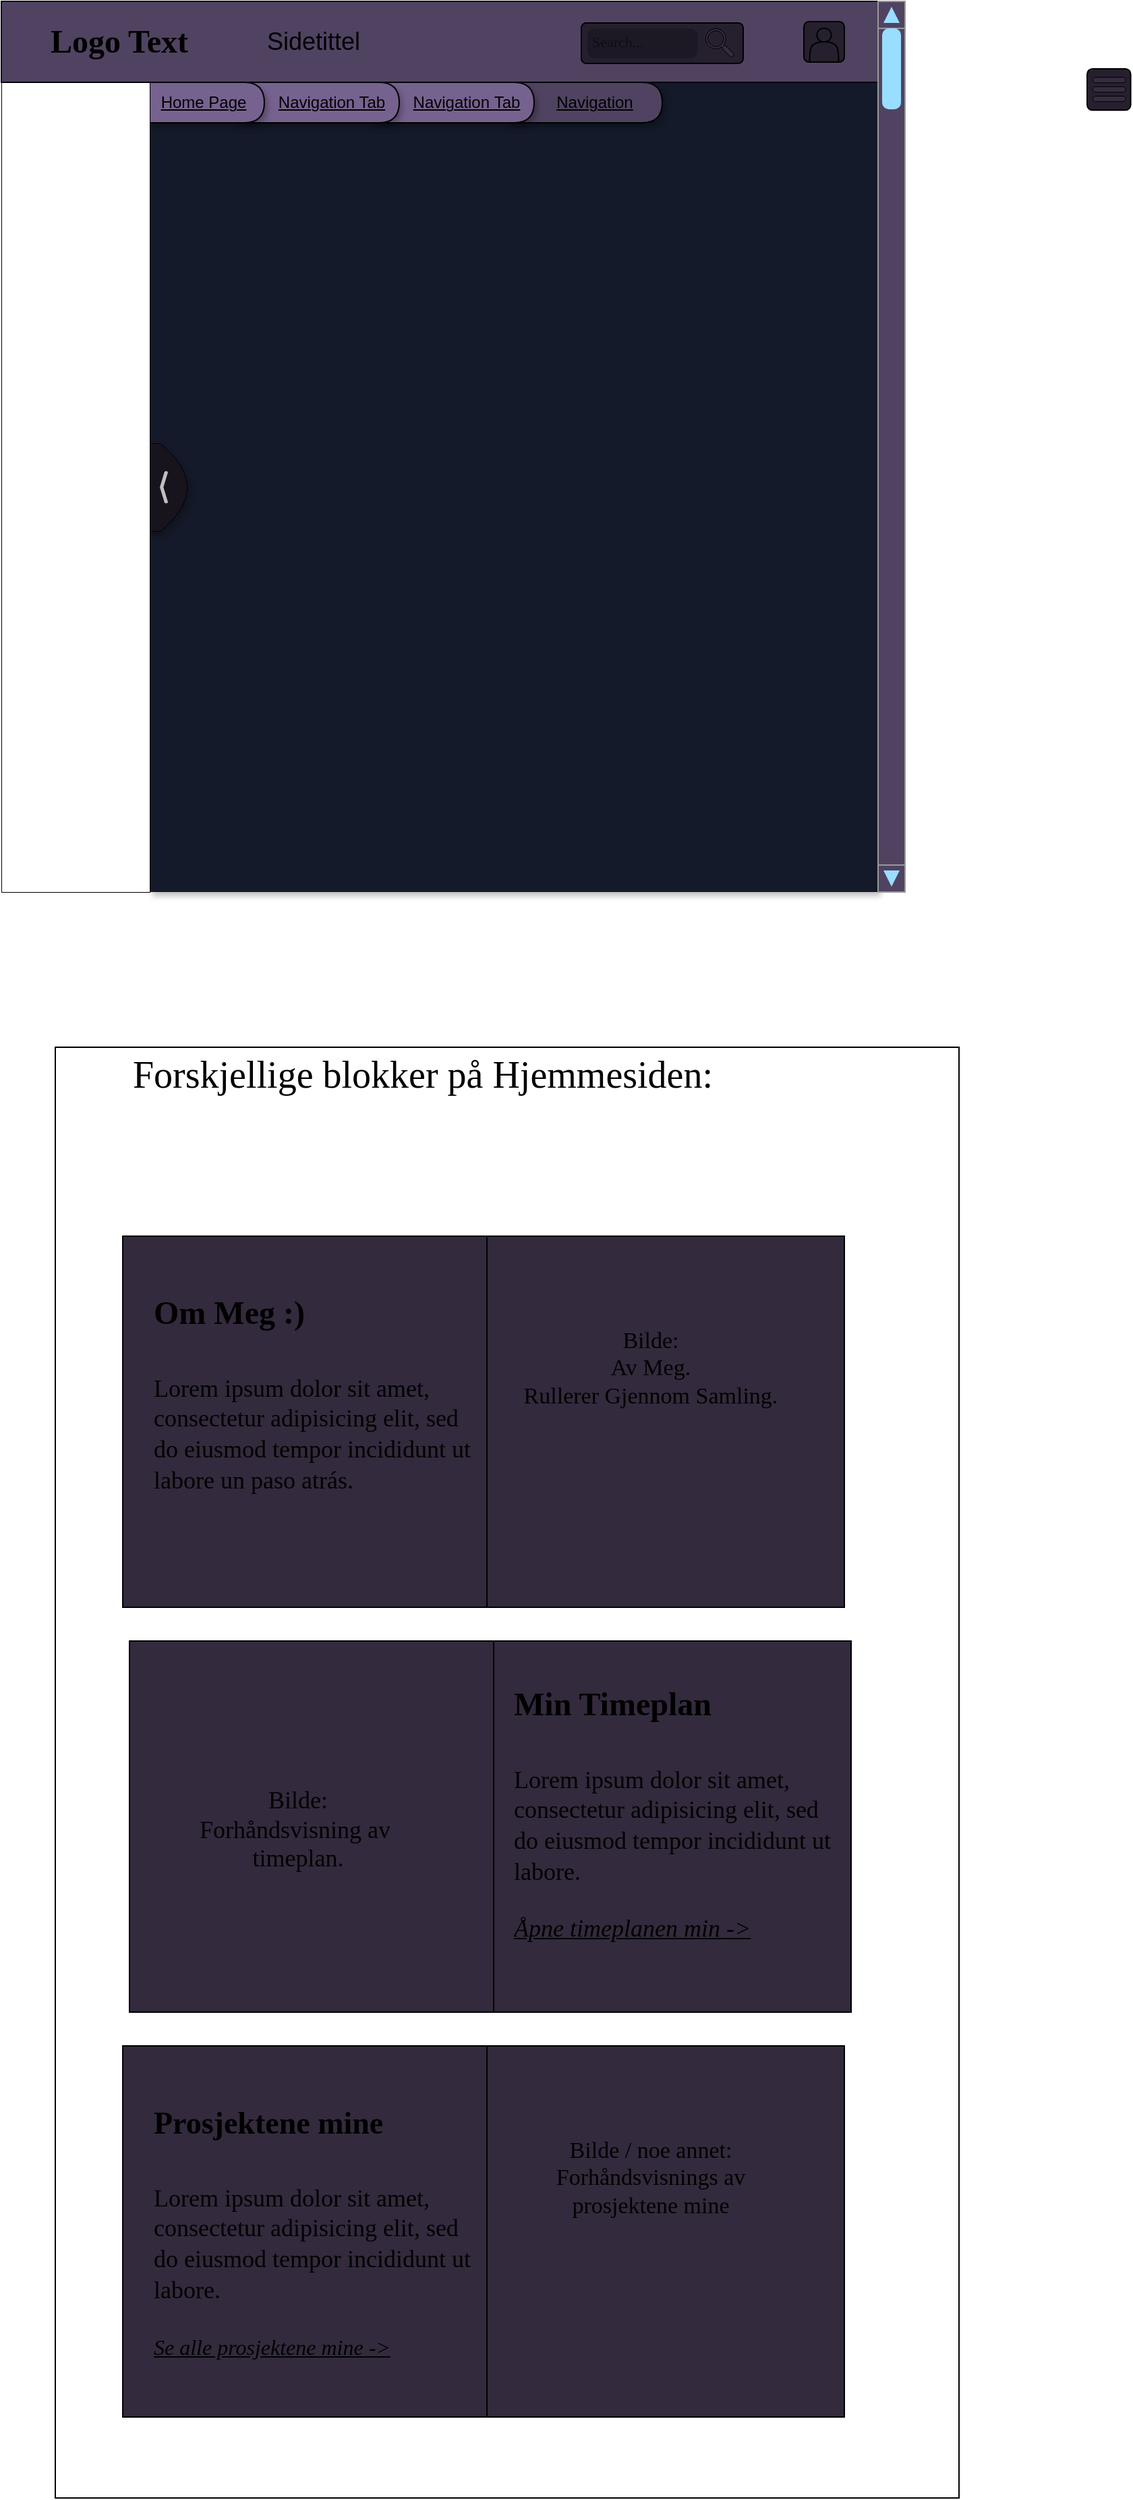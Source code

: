 <mxfile>
    <diagram id="n9wY_TJITBzp8rn4aVeb" name="Page-1">
        <mxGraphModel dx="1084" dy="1030" grid="1" gridSize="5" guides="1" tooltips="1" connect="0" arrows="0" fold="1" page="1" pageScale="1" pageWidth="850" pageHeight="1100" math="0" shadow="0">
            <root>
                <mxCell id="0"/>
                <mxCell id="1" parent="0"/>
                <mxCell id="15" value="" style="rounded=0;whiteSpace=wrap;html=1;shadow=1;fillColor=#141A29;strokeColor=none;" parent="1" vertex="1">
                    <mxGeometry x="200" y="80" width="540" height="600" as="geometry"/>
                </mxCell>
                <mxCell id="75" value="" style="rounded=0;whiteSpace=wrap;html=1;shadow=0;strokeColor=default;strokeWidth=1;fontFamily=Verdana;fontSize=17;fillColor=none;gradientColor=none;" parent="1" vertex="1">
                    <mxGeometry x="130" y="795" width="670" height="1075" as="geometry"/>
                </mxCell>
                <mxCell id="23" value="" style="edgeStyle=none;html=1;" parent="1" source="22" target="15" edge="1">
                    <mxGeometry relative="1" as="geometry"/>
                </mxCell>
                <mxCell id="24" value="" style="edgeStyle=none;html=1;" parent="1" source="22" target="15" edge="1">
                    <mxGeometry relative="1" as="geometry"/>
                </mxCell>
                <mxCell id="25" value="" style="edgeStyle=none;html=1;" parent="1" source="22" target="15" edge="1">
                    <mxGeometry relative="1" as="geometry"/>
                </mxCell>
                <mxCell id="26" style="edgeStyle=none;html=1;" parent="1" source="22" target="15" edge="1">
                    <mxGeometry relative="1" as="geometry"/>
                </mxCell>
                <mxCell id="2" value="" style="shape=delay;whiteSpace=wrap;html=1;fillColor=#504361;shadow=1;" parent="1" vertex="1">
                    <mxGeometry x="465" y="80" width="115" height="30" as="geometry"/>
                </mxCell>
                <mxCell id="5" value="" style="shape=delay;whiteSpace=wrap;html=1;fillColor=#76628F;shadow=1;" parent="1" vertex="1">
                    <mxGeometry x="365" y="80" width="120" height="30" as="geometry"/>
                </mxCell>
                <mxCell id="6" value="" style="shape=delay;whiteSpace=wrap;html=1;fillColor=#76628F;shadow=1;" parent="1" vertex="1">
                    <mxGeometry x="265" y="80" width="120" height="30" as="geometry"/>
                </mxCell>
                <mxCell id="7" value="" style="shape=delay;whiteSpace=wrap;html=1;fillColor=#76628F;shadow=1;" parent="1" vertex="1">
                    <mxGeometry x="200" y="80" width="85" height="30" as="geometry"/>
                </mxCell>
                <mxCell id="9" value="Home Page" style="text;html=1;strokeColor=none;fillColor=none;align=center;verticalAlign=middle;whiteSpace=wrap;rounded=0;fontStyle=4" parent="1" vertex="1">
                    <mxGeometry x="200" y="80" width="80" height="30" as="geometry"/>
                </mxCell>
                <mxCell id="10" value="Navigation Tab" style="text;html=1;strokeColor=none;fillColor=none;align=center;verticalAlign=middle;whiteSpace=wrap;rounded=0;fontStyle=4" parent="1" vertex="1">
                    <mxGeometry x="290" y="80" width="90" height="30" as="geometry"/>
                </mxCell>
                <mxCell id="11" value="Navigation&amp;nbsp;Tab" style="text;html=1;strokeColor=none;fillColor=none;align=center;verticalAlign=middle;whiteSpace=wrap;rounded=0;fontStyle=4" parent="1" vertex="1">
                    <mxGeometry x="390" y="80" width="90" height="30" as="geometry"/>
                </mxCell>
                <mxCell id="12" value="Navigation" style="text;html=1;strokeColor=none;fillColor=none;align=center;verticalAlign=middle;whiteSpace=wrap;rounded=0;fontStyle=4;shadow=0;" parent="1" vertex="1">
                    <mxGeometry x="490" y="80" width="80" height="30" as="geometry"/>
                </mxCell>
                <mxCell id="34" value="" style="rounded=0;whiteSpace=wrap;html=1;shadow=0;fillColor=#504361;" parent="1" vertex="1">
                    <mxGeometry x="90" y="20" width="650" height="60" as="geometry"/>
                </mxCell>
                <mxCell id="35" value="" style="verticalLabelPosition=bottom;shadow=0;dashed=0;align=center;html=1;verticalAlign=top;strokeWidth=1;shape=mxgraph.mockup.navigation.scrollBar;strokeColor=#999999;barPos=100;fillColor2=#99ddff;strokeColor2=none;direction=north;fillColor=#504361;" parent="1" vertex="1">
                    <mxGeometry x="740" y="20" width="20" height="660" as="geometry"/>
                </mxCell>
                <mxCell id="51" value="&lt;h1&gt;&lt;font face=&quot;Verdana&quot;&gt;Logo Text&lt;/font&gt;&lt;/h1&gt;" style="text;html=1;strokeColor=none;fillColor=none;align=center;verticalAlign=middle;rounded=0;shadow=1;strokeWidth=0.5;labelBorderColor=none;labelBackgroundColor=none;whiteSpace=wrap;" parent="1" vertex="1">
                    <mxGeometry x="95" y="35" width="165" height="30" as="geometry"/>
                </mxCell>
                <mxCell id="52" value="" style="rounded=1;whiteSpace=wrap;html=1;shadow=0;strokeColor=default;strokeWidth=1;fontFamily=Verdana;fillColor=#251F2E;gradientColor=none;arcSize=12;" parent="1" vertex="1">
                    <mxGeometry x="520" y="36" width="120" height="30" as="geometry"/>
                </mxCell>
                <mxCell id="53" value="" style="rounded=1;whiteSpace=wrap;html=1;shadow=0;strokeColor=none;strokeWidth=0;fontFamily=Verdana;fillColor=#1D1924;gradientColor=none;arcSize=25;" parent="1" vertex="1">
                    <mxGeometry x="524" y="40" width="82" height="22" as="geometry"/>
                </mxCell>
                <mxCell id="55" value="" style="sketch=0;html=1;aspect=fixed;shadow=0;align=center;verticalAlign=top;shape=mxgraph.gcp2.search;strokeWidth=0.5;fontFamily=Verdana;fillColor=#332A3D;fontColor=#ffffff;strokeColor=default;" parent="1" vertex="1">
                    <mxGeometry x="612" y="40" width="21.04" height="21.25" as="geometry"/>
                </mxCell>
                <mxCell id="56" value="" style="html=1;verticalLabelPosition=bottom;labelBackgroundColor=#ffffff;verticalAlign=top;shadow=0;dashed=0;strokeWidth=2;shape=mxgraph.ios7.misc.expand;fillColor=#c0c0c0;strokeColor=default;fontFamily=Verdana;rotation=90;" parent="1" vertex="1">
                    <mxGeometry x="154.07" y="250.94" width="41.12" height="11.25" as="geometry"/>
                </mxCell>
                <mxCell id="57" value="" style="shape=dataStorage;whiteSpace=wrap;html=1;fixedSize=1;shadow=1;strokeColor=default;strokeWidth=0.5;fontFamily=Verdana;fillColor=#18141d;gradientColor=none;rotation=-180;" parent="1" vertex="1">
                    <mxGeometry x="177.5" y="347.5" width="50" height="65" as="geometry"/>
                </mxCell>
                <mxCell id="22" value="" style="rounded=0;whiteSpace=wrap;html=1;shadow=0;strokeWidth=0.5;" parent="1" vertex="1">
                    <mxGeometry x="90" y="80" width="110" height="600" as="geometry"/>
                </mxCell>
                <mxCell id="58" value="" style="html=1;verticalLabelPosition=bottom;labelBackgroundColor=#ffffff;verticalAlign=top;shadow=0;dashed=0;strokeWidth=2;shape=mxgraph.ios7.misc.expand;fillColor=#c0c0c0;strokeColor=default;fontFamily=Verdana;rotation=-90;" parent="1" vertex="1">
                    <mxGeometry x="198.5" y="377" width="24" height="6" as="geometry"/>
                </mxCell>
                <mxCell id="60" value="" style="rounded=0;whiteSpace=wrap;html=1;shadow=0;strokeColor=default;strokeWidth=1;fontFamily=Verdana;fillColor=#332A3D;gradientColor=none;" parent="1" vertex="1">
                    <mxGeometry x="185" y="1235" width="535" height="275" as="geometry"/>
                </mxCell>
                <mxCell id="61" value="" style="rounded=0;whiteSpace=wrap;html=1;shadow=0;strokeColor=default;strokeWidth=1;fontFamily=Verdana;fillColor=#332A3D;gradientColor=none;" parent="1" vertex="1">
                    <mxGeometry x="185" y="1235" width="270" height="275" as="geometry"/>
                </mxCell>
                <mxCell id="63" value="&lt;h1 style=&quot;&quot;&gt;&lt;font style=&quot;font-size: 24px;&quot;&gt;Min Timeplan&lt;/font&gt;&lt;/h1&gt;&lt;p style=&quot;&quot;&gt;&lt;font style=&quot;font-size: 18px;&quot;&gt;Lorem ipsum dolor sit amet, consectetur adipisicing elit, sed do eiusmod tempor incididunt ut labore.&lt;/font&gt;&lt;/p&gt;&lt;p style=&quot;&quot;&gt;&lt;span style=&quot;font-size: 18px;&quot;&gt;&lt;i&gt;&lt;u&gt;Åpne timeplanen min -&amp;gt;&lt;/u&gt;&lt;/i&gt;&lt;/span&gt;&lt;/p&gt;" style="text;html=1;strokeColor=none;fillColor=none;spacing=5;spacingTop=-20;whiteSpace=wrap;overflow=hidden;rounded=0;shadow=0;strokeWidth=1;fontFamily=Verdana;fontSize=19;" parent="1" vertex="1">
                    <mxGeometry x="465" y="1240" width="245" height="255" as="geometry"/>
                </mxCell>
                <mxCell id="64" value="&lt;font style=&quot;font-size: 18px;&quot;&gt;Bilde:&lt;br style=&quot;font-size: 18px;&quot;&gt;Forhåndsvisning av&amp;nbsp; timeplan.&lt;/font&gt;" style="text;html=1;strokeColor=none;fillColor=none;align=center;verticalAlign=middle;whiteSpace=wrap;rounded=0;shadow=0;strokeWidth=1;fontFamily=Verdana;fontSize=18;" parent="1" vertex="1">
                    <mxGeometry x="215" y="1330" width="190" height="90" as="geometry"/>
                </mxCell>
                <mxCell id="71" value="" style="rounded=0;whiteSpace=wrap;html=1;shadow=0;strokeColor=default;strokeWidth=1;fontFamily=Verdana;fillColor=#332A3D;gradientColor=none;" parent="1" vertex="1">
                    <mxGeometry x="180" y="935" width="535" height="275" as="geometry"/>
                </mxCell>
                <mxCell id="72" value="" style="rounded=0;whiteSpace=wrap;html=1;shadow=0;strokeColor=default;strokeWidth=1;fontFamily=Verdana;fillColor=#332A3D;gradientColor=none;" parent="1" vertex="1">
                    <mxGeometry x="180" y="935" width="270" height="275" as="geometry"/>
                </mxCell>
                <mxCell id="73" value="&lt;h1 style=&quot;&quot;&gt;&lt;span style=&quot;font-size: 24px;&quot;&gt;Om Meg :)&lt;/span&gt;&lt;/h1&gt;&lt;p style=&quot;&quot;&gt;&lt;font style=&quot;font-size: 18px;&quot;&gt;Lorem ipsum dolor sit amet, consectetur adipisicing elit, sed do eiusmod tempor incididunt ut labore un paso atrás.&lt;/font&gt;&lt;/p&gt;" style="text;html=1;strokeColor=none;fillColor=none;spacing=5;spacingTop=-20;whiteSpace=wrap;overflow=hidden;rounded=0;shadow=0;strokeWidth=1;fontFamily=Verdana;fontSize=19;" parent="1" vertex="1">
                    <mxGeometry x="197.5" y="950" width="242.5" height="255" as="geometry"/>
                </mxCell>
                <mxCell id="74" value="&lt;font style=&quot;font-size: 17px;&quot;&gt;Bilde:&lt;br style=&quot;font-size: 17px;&quot;&gt;Av Meg.&lt;br style=&quot;font-size: 17px;&quot;&gt;Rullerer Gjennom Samling.&lt;br style=&quot;font-size: 17px;&quot;&gt;&lt;/font&gt;" style="text;html=1;strokeColor=none;fillColor=none;align=center;verticalAlign=middle;whiteSpace=wrap;rounded=0;shadow=0;strokeWidth=1;fontFamily=Verdana;fontSize=17;" parent="1" vertex="1">
                    <mxGeometry x="464.56" y="970" width="212.72" height="125" as="geometry"/>
                </mxCell>
                <mxCell id="76" value="Forskjellige blokker på Hjemmesiden:" style="text;html=1;strokeColor=none;fillColor=none;align=center;verticalAlign=middle;whiteSpace=wrap;rounded=0;shadow=0;strokeWidth=1;fontFamily=Verdana;fontSize=28;" parent="1" vertex="1">
                    <mxGeometry x="135" y="775" width="535" height="80" as="geometry"/>
                </mxCell>
                <mxCell id="81" value="" style="rounded=0;whiteSpace=wrap;html=1;shadow=0;strokeColor=default;strokeWidth=1;fontFamily=Verdana;fillColor=#332A3D;gradientColor=none;" parent="1" vertex="1">
                    <mxGeometry x="180" y="1535" width="535" height="275" as="geometry"/>
                </mxCell>
                <mxCell id="82" value="" style="rounded=0;whiteSpace=wrap;html=1;shadow=0;strokeColor=default;strokeWidth=1;fontFamily=Verdana;fillColor=#332A3D;gradientColor=none;" parent="1" vertex="1">
                    <mxGeometry x="180" y="1535" width="270" height="275" as="geometry"/>
                </mxCell>
                <mxCell id="83" value="&lt;h1 style=&quot;&quot;&gt;&lt;font style=&quot;font-size: 23px;&quot;&gt;Prosjektene mine&lt;/font&gt;&lt;/h1&gt;&lt;p style=&quot;&quot;&gt;&lt;font style=&quot;font-size: 18px;&quot;&gt;Lorem ipsum dolor sit amet, consectetur adipisicing elit, sed do eiusmod tempor incididunt ut labore.&lt;/font&gt;&lt;/p&gt;&lt;p style=&quot;&quot;&gt;&lt;i style=&quot;&quot;&gt;&lt;u style=&quot;&quot;&gt;&lt;font style=&quot;font-size: 16px;&quot;&gt;Se alle prosjektene mine -&amp;gt;&lt;/font&gt;&lt;/u&gt;&lt;/i&gt;&lt;/p&gt;" style="text;html=1;strokeColor=none;fillColor=none;spacing=5;spacingTop=-20;whiteSpace=wrap;overflow=hidden;rounded=0;shadow=0;strokeWidth=1;fontFamily=Verdana;fontSize=19;" parent="1" vertex="1">
                    <mxGeometry x="197.5" y="1550" width="242.5" height="255" as="geometry"/>
                </mxCell>
                <mxCell id="84" value="&lt;font style=&quot;font-size: 17px;&quot;&gt;Bilde / noe annet:&lt;br&gt;Forhåndsvisnings av prosjektene mine&lt;br style=&quot;font-size: 17px;&quot;&gt;&lt;/font&gt;" style="text;html=1;strokeColor=none;fillColor=none;align=center;verticalAlign=middle;whiteSpace=wrap;rounded=0;shadow=0;strokeWidth=1;fontFamily=Verdana;fontSize=17;" parent="1" vertex="1">
                    <mxGeometry x="464.56" y="1570" width="212.72" height="125" as="geometry"/>
                </mxCell>
                <mxCell id="85" value="" style="rounded=1;whiteSpace=wrap;html=1;shadow=0;strokeColor=default;strokeWidth=1;fillColor=#26202E;gradientColor=none;arcSize=13;" parent="1" vertex="1">
                    <mxGeometry x="685" y="35" width="30" height="30" as="geometry"/>
                </mxCell>
                <mxCell id="89" value="" style="shape=actor;whiteSpace=wrap;html=1;shadow=0;strokeColor=default;strokeWidth=1;fontFamily=Verdana;fontSize=23;fillColor=none;gradientColor=none;" parent="1" vertex="1">
                    <mxGeometry x="689.25" y="40" width="21.5" height="25" as="geometry"/>
                </mxCell>
                <mxCell id="91" value="Search..." style="text;html=1;strokeColor=none;fillColor=none;align=left;verticalAlign=middle;whiteSpace=wrap;rounded=0;shadow=0;strokeWidth=1;fontFamily=Verdana;fontSize=11;textOpacity=50;" parent="1" vertex="1">
                    <mxGeometry x="526" y="35" width="65" height="30" as="geometry"/>
                </mxCell>
                <mxCell id="96" value="&lt;font style=&quot;font-size: 18px;&quot;&gt;Sidetittel&lt;/font&gt;" style="text;html=1;strokeColor=none;fillColor=none;align=left;verticalAlign=middle;whiteSpace=wrap;rounded=0;" parent="1" vertex="1">
                    <mxGeometry x="285" y="35" width="210" height="30" as="geometry"/>
                </mxCell>
                <mxCell id="97" value="" style="group;rotation=0;" vertex="1" connectable="0" parent="1">
                    <mxGeometry x="895" y="70" width="32.28" height="30.63" as="geometry"/>
                </mxCell>
                <mxCell id="95" value="" style="rounded=1;whiteSpace=wrap;html=1;shadow=0;strokeColor=default;strokeWidth=1;fillColor=#26202E;gradientColor=none;arcSize=13;rotation=0;" parent="97" vertex="1">
                    <mxGeometry width="32.28" height="30.63" as="geometry"/>
                </mxCell>
                <mxCell id="92" value="" style="rounded=1;whiteSpace=wrap;html=1;shadow=0;fillColor=#352C40;arcSize=50;gradientColor=none;strokeColor=default;strokeWidth=0.5;rotation=0;" parent="97" vertex="1">
                    <mxGeometry x="4" y="13" width="24.21" height="4.084" as="geometry"/>
                </mxCell>
                <mxCell id="93" value="" style="rounded=1;whiteSpace=wrap;html=1;shadow=0;fillColor=#352C40;arcSize=50;gradientColor=none;strokeColor=default;strokeWidth=0.5;rotation=0;" parent="97" vertex="1">
                    <mxGeometry x="4" y="6" width="24.21" height="4.084" as="geometry"/>
                </mxCell>
                <mxCell id="94" value="" style="rounded=1;whiteSpace=wrap;html=1;shadow=0;fillColor=#352C40;arcSize=50;gradientColor=none;strokeColor=default;strokeWidth=0.5;rotation=0;" parent="97" vertex="1">
                    <mxGeometry x="4" y="20" width="24.21" height="4.084" as="geometry"/>
                </mxCell>
            </root>
        </mxGraphModel>
    </diagram>
</mxfile>